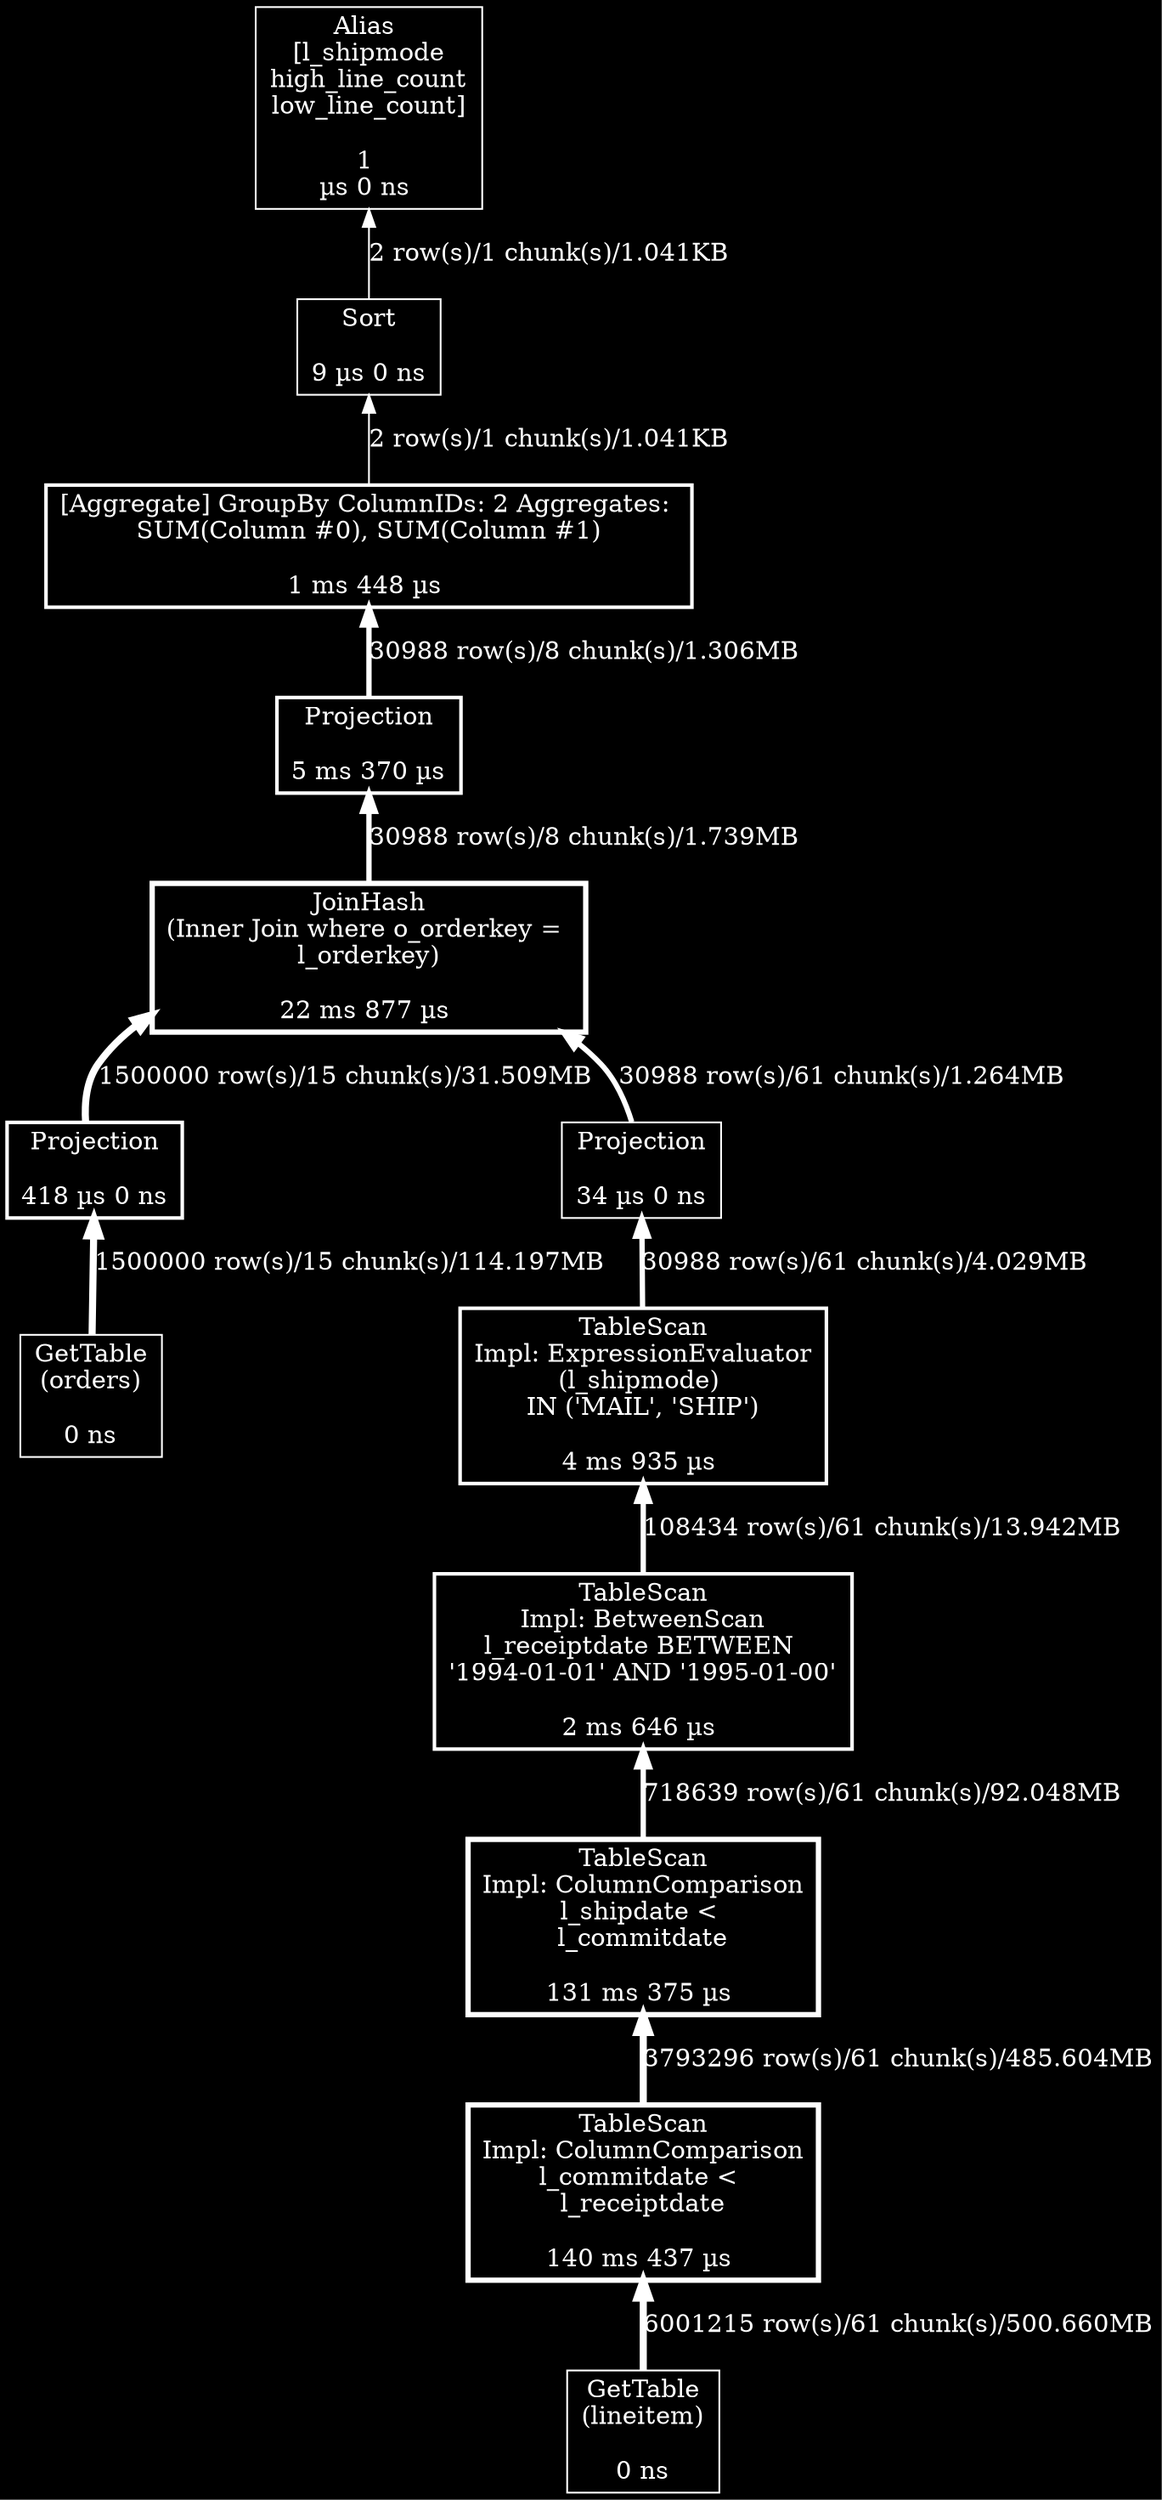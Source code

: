 digraph G {
bgcolor=black;
rankdir=BT;
ratio=compress;
94334816273344 [color=white, fontcolor=white, label="Alias \n[l_shipmode
high_line_count
low_line_count]

1 \nµs 0 ns ", penwidth=1, shape=rectangle];
94334794096160 [color=white, fontcolor=white, label="Sort

9 µs 0 ns", penwidth=1, shape=rectangle];
94335594680592 [color=white, fontcolor=white, label="[Aggregate] GroupBy ColumnIDs: 2 Aggregates: \nSUM(Column #0), SUM(Column #1)

1 ms 448 µs ", penwidth=2, shape=rectangle];
94335594120048 [color=white, fontcolor=white, label="Projection

5 ms 370 µs", penwidth=2, shape=rectangle];
94335584454560 [color=white, fontcolor=white, label="JoinHash
(Inner Join where o_orderkey = \nl_orderkey)

22 ms 877 µs ", penwidth=3, shape=rectangle];
94334811159344 [color=white, fontcolor=white, label="Projection

418 µs 0 ns", penwidth=2, shape=rectangle];
94334721897776 [color=white, fontcolor=white, label="GetTable
(orders)

0 ns", penwidth=1, shape=rectangle];
94334711525040 [color=white, fontcolor=white, label="Projection

34 µs 0 ns", penwidth=1, shape=rectangle];
94334793483104 [color=white, fontcolor=white, label="TableScan
Impl: ExpressionEvaluator
(l_shipmode) \nIN ('MAIL', 'SHIP')

4 ms 935 µs ", penwidth=2, shape=rectangle];
94335587721856 [color=white, fontcolor=white, label="TableScan
Impl: BetweenScan
l_receiptdate BETWEEN \n'1994-01-01' AND '1995-01-00'

2 ms 646 µs ", penwidth=2, shape=rectangle];
94334715607408 [color=white, fontcolor=white, label="TableScan
Impl: ColumnComparison
l_shipdate < \nl_commitdate

131 ms 375 µs ", penwidth=3, shape=rectangle];
94334772255952 [color=white, fontcolor=white, label="TableScan
Impl: ColumnComparison
l_commitdate < \nl_receiptdate

140 ms 437 µs ", penwidth=3, shape=rectangle];
94334788492288 [color=white, fontcolor=white, label="GetTable
(lineitem)

0 ns", penwidth=1, shape=rectangle];
94334794096160->94334816273344  [color=white, dir=forward, fontcolor=white, label="2 row(s)/1 chunk(s)/1.041KB", penwidth=1, style=solid];
94335594680592->94334794096160  [color=white, dir=forward, fontcolor=white, label="2 row(s)/1 chunk(s)/1.041KB", penwidth=1, style=solid];
94335594120048->94335594680592  [color=white, dir=forward, fontcolor=white, label="30988 row(s)/8 chunk(s)/1.306MB", penwidth=3, style=solid];
94335584454560->94335594120048  [color=white, dir=forward, fontcolor=white, label="30988 row(s)/8 chunk(s)/1.739MB", penwidth=3, style=solid];
94334811159344->94335584454560  [color=white, dir=forward, fontcolor=white, label="1500000 row(s)/15 chunk(s)/31.509MB", penwidth=4, style=solid];
94334721897776->94334811159344  [color=white, dir=forward, fontcolor=white, label="1500000 row(s)/15 chunk(s)/114.197MB", penwidth=4, style=solid];
94334711525040->94335584454560  [color=white, dir=forward, fontcolor=white, label="30988 row(s)/61 chunk(s)/1.264MB", penwidth=3, style=solid];
94334793483104->94334711525040  [color=white, dir=forward, fontcolor=white, label="30988 row(s)/61 chunk(s)/4.029MB", penwidth=3, style=solid];
94335587721856->94334793483104  [color=white, dir=forward, fontcolor=white, label="108434 row(s)/61 chunk(s)/13.942MB", penwidth=3, style=solid];
94334715607408->94335587721856  [color=white, dir=forward, fontcolor=white, label="718639 row(s)/61 chunk(s)/92.048MB", penwidth=3, style=solid];
94334772255952->94334715607408  [color=white, dir=forward, fontcolor=white, label="3793296 row(s)/61 chunk(s)/485.604MB", penwidth=4, style=solid];
94334788492288->94334772255952  [color=white, dir=forward, fontcolor=white, label="6001215 row(s)/61 chunk(s)/500.660MB", penwidth=4, style=solid];
}
